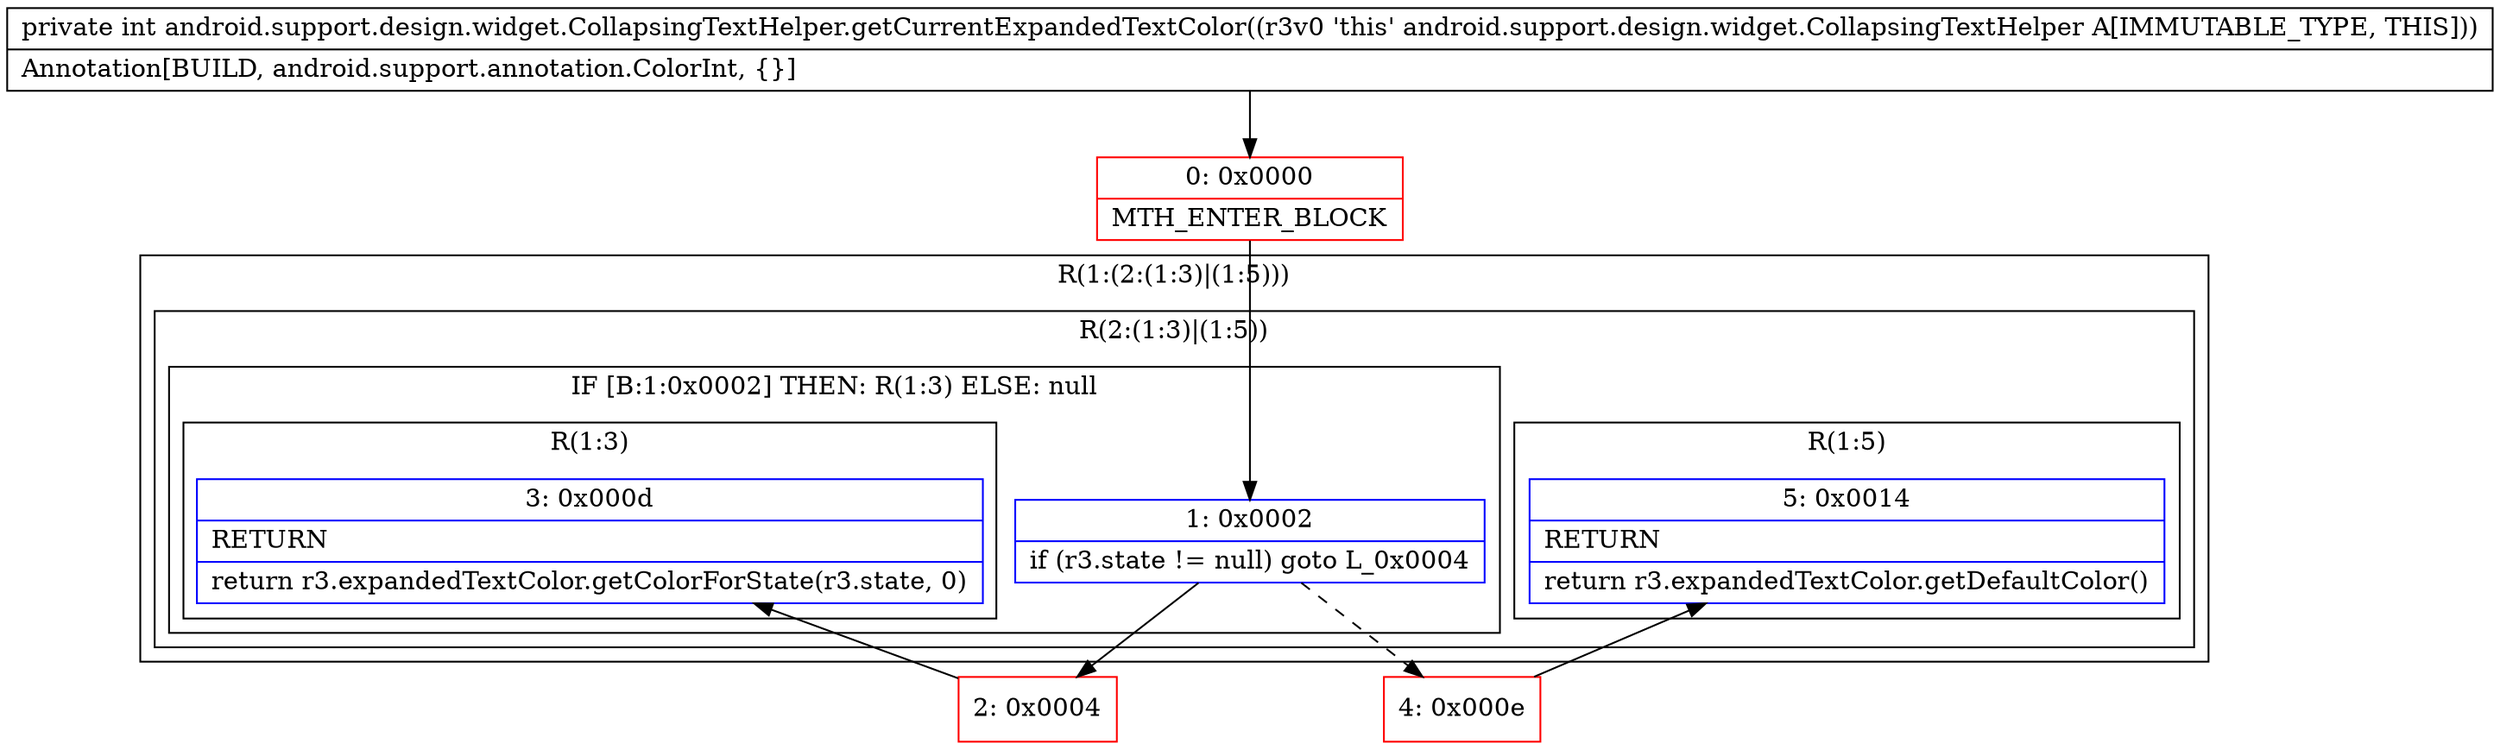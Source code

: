 digraph "CFG forandroid.support.design.widget.CollapsingTextHelper.getCurrentExpandedTextColor()I" {
subgraph cluster_Region_1380400275 {
label = "R(1:(2:(1:3)|(1:5)))";
node [shape=record,color=blue];
subgraph cluster_Region_1596559545 {
label = "R(2:(1:3)|(1:5))";
node [shape=record,color=blue];
subgraph cluster_IfRegion_641229159 {
label = "IF [B:1:0x0002] THEN: R(1:3) ELSE: null";
node [shape=record,color=blue];
Node_1 [shape=record,label="{1\:\ 0x0002|if (r3.state != null) goto L_0x0004\l}"];
subgraph cluster_Region_1358654215 {
label = "R(1:3)";
node [shape=record,color=blue];
Node_3 [shape=record,label="{3\:\ 0x000d|RETURN\l|return r3.expandedTextColor.getColorForState(r3.state, 0)\l}"];
}
}
subgraph cluster_Region_1001616943 {
label = "R(1:5)";
node [shape=record,color=blue];
Node_5 [shape=record,label="{5\:\ 0x0014|RETURN\l|return r3.expandedTextColor.getDefaultColor()\l}"];
}
}
}
Node_0 [shape=record,color=red,label="{0\:\ 0x0000|MTH_ENTER_BLOCK\l}"];
Node_2 [shape=record,color=red,label="{2\:\ 0x0004}"];
Node_4 [shape=record,color=red,label="{4\:\ 0x000e}"];
MethodNode[shape=record,label="{private int android.support.design.widget.CollapsingTextHelper.getCurrentExpandedTextColor((r3v0 'this' android.support.design.widget.CollapsingTextHelper A[IMMUTABLE_TYPE, THIS]))  | Annotation[BUILD, android.support.annotation.ColorInt, \{\}]\l}"];
MethodNode -> Node_0;
Node_1 -> Node_2;
Node_1 -> Node_4[style=dashed];
Node_0 -> Node_1;
Node_2 -> Node_3;
Node_4 -> Node_5;
}


